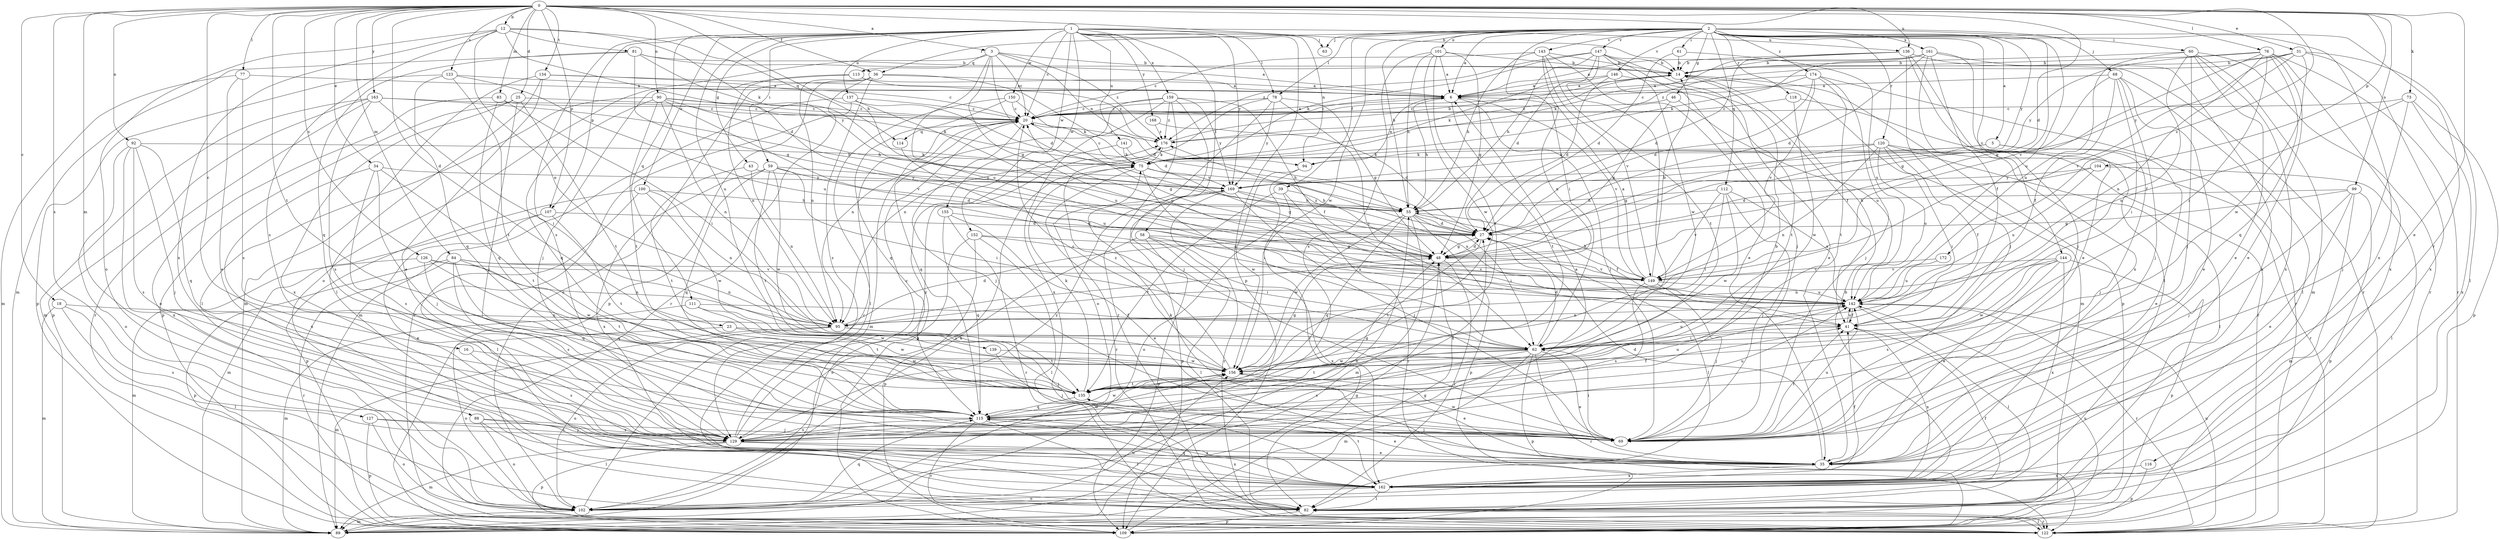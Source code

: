 strict digraph  {
0;
1;
2;
3;
5;
6;
12;
14;
16;
18;
20;
23;
25;
27;
31;
34;
35;
36;
39;
41;
43;
46;
48;
55;
58;
59;
60;
61;
62;
63;
68;
69;
73;
75;
76;
77;
78;
81;
82;
83;
84;
88;
89;
90;
92;
94;
95;
99;
100;
101;
102;
104;
107;
109;
111;
112;
113;
114;
115;
116;
118;
120;
122;
123;
126;
127;
129;
134;
135;
136;
137;
139;
141;
142;
143;
144;
146;
147;
149;
150;
152;
155;
156;
159;
161;
162;
163;
168;
169;
172;
174;
176;
0 -> 3  [label=a];
0 -> 12  [label=b];
0 -> 14  [label=b];
0 -> 16  [label=c];
0 -> 18  [label=c];
0 -> 23  [label=d];
0 -> 25  [label=d];
0 -> 27  [label=d];
0 -> 31  [label=e];
0 -> 34  [label=e];
0 -> 35  [label=e];
0 -> 36  [label=f];
0 -> 55  [label=h];
0 -> 73  [label=k];
0 -> 76  [label=l];
0 -> 77  [label=l];
0 -> 83  [label=m];
0 -> 84  [label=m];
0 -> 88  [label=m];
0 -> 90  [label=n];
0 -> 92  [label=n];
0 -> 99  [label=o];
0 -> 104  [label=p];
0 -> 107  [label=p];
0 -> 123  [label=s];
0 -> 126  [label=s];
0 -> 127  [label=s];
0 -> 134  [label=t];
0 -> 135  [label=t];
0 -> 136  [label=u];
0 -> 163  [label=y];
0 -> 172  [label=z];
1 -> 20  [label=c];
1 -> 43  [label=g];
1 -> 58  [label=i];
1 -> 59  [label=i];
1 -> 63  [label=j];
1 -> 78  [label=l];
1 -> 94  [label=n];
1 -> 100  [label=o];
1 -> 107  [label=p];
1 -> 109  [label=p];
1 -> 111  [label=q];
1 -> 129  [label=s];
1 -> 136  [label=u];
1 -> 137  [label=u];
1 -> 139  [label=u];
1 -> 141  [label=u];
1 -> 150  [label=w];
1 -> 152  [label=w];
1 -> 155  [label=w];
1 -> 159  [label=x];
1 -> 168  [label=y];
1 -> 169  [label=y];
2 -> 5  [label=a];
2 -> 6  [label=a];
2 -> 36  [label=f];
2 -> 39  [label=f];
2 -> 46  [label=g];
2 -> 55  [label=h];
2 -> 60  [label=i];
2 -> 61  [label=i];
2 -> 62  [label=i];
2 -> 63  [label=j];
2 -> 68  [label=j];
2 -> 78  [label=l];
2 -> 101  [label=o];
2 -> 112  [label=q];
2 -> 116  [label=r];
2 -> 118  [label=r];
2 -> 120  [label=r];
2 -> 142  [label=u];
2 -> 143  [label=v];
2 -> 144  [label=v];
2 -> 146  [label=v];
2 -> 147  [label=v];
2 -> 149  [label=v];
2 -> 156  [label=w];
2 -> 161  [label=x];
2 -> 162  [label=x];
2 -> 169  [label=y];
2 -> 174  [label=z];
3 -> 14  [label=b];
3 -> 20  [label=c];
3 -> 27  [label=d];
3 -> 48  [label=g];
3 -> 94  [label=n];
3 -> 102  [label=o];
3 -> 113  [label=q];
3 -> 142  [label=u];
3 -> 176  [label=z];
5 -> 35  [label=e];
5 -> 69  [label=j];
5 -> 75  [label=k];
5 -> 94  [label=n];
6 -> 20  [label=c];
6 -> 55  [label=h];
6 -> 69  [label=j];
6 -> 94  [label=n];
6 -> 135  [label=t];
6 -> 149  [label=v];
12 -> 27  [label=d];
12 -> 75  [label=k];
12 -> 81  [label=l];
12 -> 95  [label=n];
12 -> 102  [label=o];
12 -> 114  [label=q];
12 -> 129  [label=s];
12 -> 162  [label=x];
14 -> 6  [label=a];
14 -> 89  [label=m];
14 -> 109  [label=p];
14 -> 176  [label=z];
16 -> 129  [label=s];
16 -> 156  [label=w];
18 -> 82  [label=l];
18 -> 89  [label=m];
18 -> 95  [label=n];
18 -> 129  [label=s];
20 -> 6  [label=a];
20 -> 48  [label=g];
20 -> 69  [label=j];
20 -> 89  [label=m];
20 -> 114  [label=q];
20 -> 115  [label=q];
20 -> 176  [label=z];
23 -> 62  [label=i];
23 -> 102  [label=o];
23 -> 156  [label=w];
25 -> 20  [label=c];
25 -> 69  [label=j];
25 -> 109  [label=p];
25 -> 135  [label=t];
25 -> 162  [label=x];
27 -> 48  [label=g];
27 -> 82  [label=l];
27 -> 135  [label=t];
31 -> 14  [label=b];
31 -> 82  [label=l];
31 -> 149  [label=v];
31 -> 156  [label=w];
31 -> 162  [label=x];
31 -> 169  [label=y];
31 -> 176  [label=z];
34 -> 69  [label=j];
34 -> 129  [label=s];
34 -> 135  [label=t];
34 -> 162  [label=x];
34 -> 169  [label=y];
35 -> 27  [label=d];
35 -> 75  [label=k];
35 -> 162  [label=x];
36 -> 6  [label=a];
36 -> 27  [label=d];
36 -> 95  [label=n];
36 -> 102  [label=o];
36 -> 109  [label=p];
36 -> 122  [label=r];
36 -> 129  [label=s];
39 -> 55  [label=h];
39 -> 102  [label=o];
39 -> 122  [label=r];
39 -> 135  [label=t];
41 -> 62  [label=i];
41 -> 142  [label=u];
41 -> 162  [label=x];
43 -> 95  [label=n];
43 -> 135  [label=t];
43 -> 169  [label=y];
46 -> 20  [label=c];
46 -> 48  [label=g];
46 -> 142  [label=u];
48 -> 27  [label=d];
48 -> 82  [label=l];
48 -> 149  [label=v];
48 -> 176  [label=z];
55 -> 27  [label=d];
55 -> 41  [label=f];
55 -> 62  [label=i];
55 -> 89  [label=m];
55 -> 109  [label=p];
55 -> 115  [label=q];
55 -> 156  [label=w];
58 -> 48  [label=g];
58 -> 82  [label=l];
58 -> 109  [label=p];
58 -> 129  [label=s];
58 -> 142  [label=u];
58 -> 162  [label=x];
59 -> 27  [label=d];
59 -> 62  [label=i];
59 -> 115  [label=q];
59 -> 135  [label=t];
59 -> 156  [label=w];
59 -> 162  [label=x];
59 -> 169  [label=y];
60 -> 14  [label=b];
60 -> 35  [label=e];
60 -> 41  [label=f];
60 -> 69  [label=j];
60 -> 89  [label=m];
60 -> 122  [label=r];
60 -> 142  [label=u];
60 -> 162  [label=x];
61 -> 14  [label=b];
61 -> 27  [label=d];
61 -> 142  [label=u];
62 -> 27  [label=d];
62 -> 35  [label=e];
62 -> 89  [label=m];
62 -> 109  [label=p];
62 -> 122  [label=r];
62 -> 129  [label=s];
62 -> 135  [label=t];
62 -> 142  [label=u];
62 -> 156  [label=w];
68 -> 6  [label=a];
68 -> 35  [label=e];
68 -> 41  [label=f];
68 -> 48  [label=g];
68 -> 62  [label=i];
68 -> 69  [label=j];
68 -> 82  [label=l];
69 -> 41  [label=f];
69 -> 62  [label=i];
69 -> 142  [label=u];
69 -> 156  [label=w];
73 -> 20  [label=c];
73 -> 69  [label=j];
73 -> 109  [label=p];
73 -> 142  [label=u];
73 -> 162  [label=x];
75 -> 20  [label=c];
75 -> 48  [label=g];
75 -> 62  [label=i];
75 -> 122  [label=r];
75 -> 169  [label=y];
76 -> 14  [label=b];
76 -> 35  [label=e];
76 -> 48  [label=g];
76 -> 62  [label=i];
76 -> 95  [label=n];
76 -> 115  [label=q];
76 -> 122  [label=r];
76 -> 162  [label=x];
76 -> 169  [label=y];
77 -> 6  [label=a];
77 -> 35  [label=e];
77 -> 89  [label=m];
77 -> 129  [label=s];
78 -> 20  [label=c];
78 -> 48  [label=g];
78 -> 62  [label=i];
78 -> 95  [label=n];
78 -> 102  [label=o];
78 -> 169  [label=y];
81 -> 6  [label=a];
81 -> 14  [label=b];
81 -> 48  [label=g];
81 -> 89  [label=m];
81 -> 115  [label=q];
81 -> 169  [label=y];
82 -> 109  [label=p];
82 -> 122  [label=r];
83 -> 20  [label=c];
83 -> 62  [label=i];
83 -> 102  [label=o];
83 -> 115  [label=q];
84 -> 95  [label=n];
84 -> 109  [label=p];
84 -> 115  [label=q];
84 -> 122  [label=r];
84 -> 129  [label=s];
84 -> 149  [label=v];
84 -> 156  [label=w];
88 -> 69  [label=j];
88 -> 82  [label=l];
88 -> 102  [label=o];
88 -> 129  [label=s];
89 -> 48  [label=g];
89 -> 156  [label=w];
90 -> 20  [label=c];
90 -> 55  [label=h];
90 -> 75  [label=k];
90 -> 82  [label=l];
90 -> 95  [label=n];
90 -> 115  [label=q];
90 -> 135  [label=t];
90 -> 149  [label=v];
92 -> 69  [label=j];
92 -> 75  [label=k];
92 -> 102  [label=o];
92 -> 115  [label=q];
92 -> 129  [label=s];
92 -> 162  [label=x];
94 -> 82  [label=l];
94 -> 156  [label=w];
95 -> 27  [label=d];
95 -> 69  [label=j];
95 -> 89  [label=m];
95 -> 102  [label=o];
95 -> 135  [label=t];
99 -> 35  [label=e];
99 -> 48  [label=g];
99 -> 55  [label=h];
99 -> 69  [label=j];
99 -> 89  [label=m];
99 -> 109  [label=p];
100 -> 55  [label=h];
100 -> 82  [label=l];
100 -> 95  [label=n];
100 -> 109  [label=p];
100 -> 156  [label=w];
101 -> 6  [label=a];
101 -> 14  [label=b];
101 -> 48  [label=g];
101 -> 55  [label=h];
101 -> 129  [label=s];
101 -> 135  [label=t];
101 -> 156  [label=w];
102 -> 14  [label=b];
102 -> 20  [label=c];
102 -> 41  [label=f];
102 -> 55  [label=h];
102 -> 75  [label=k];
102 -> 89  [label=m];
102 -> 115  [label=q];
104 -> 27  [label=d];
104 -> 82  [label=l];
104 -> 142  [label=u];
104 -> 169  [label=y];
107 -> 27  [label=d];
107 -> 35  [label=e];
107 -> 89  [label=m];
107 -> 135  [label=t];
109 -> 48  [label=g];
109 -> 142  [label=u];
111 -> 41  [label=f];
111 -> 89  [label=m];
111 -> 135  [label=t];
111 -> 156  [label=w];
112 -> 55  [label=h];
112 -> 62  [label=i];
112 -> 69  [label=j];
112 -> 142  [label=u];
112 -> 149  [label=v];
112 -> 156  [label=w];
113 -> 6  [label=a];
113 -> 69  [label=j];
113 -> 95  [label=n];
113 -> 176  [label=z];
114 -> 142  [label=u];
115 -> 14  [label=b];
115 -> 35  [label=e];
115 -> 48  [label=g];
115 -> 69  [label=j];
115 -> 82  [label=l];
115 -> 122  [label=r];
115 -> 129  [label=s];
115 -> 142  [label=u];
115 -> 156  [label=w];
115 -> 162  [label=x];
116 -> 109  [label=p];
116 -> 162  [label=x];
118 -> 20  [label=c];
118 -> 122  [label=r];
118 -> 156  [label=w];
120 -> 41  [label=f];
120 -> 48  [label=g];
120 -> 62  [label=i];
120 -> 75  [label=k];
120 -> 82  [label=l];
120 -> 95  [label=n];
120 -> 122  [label=r];
120 -> 142  [label=u];
122 -> 82  [label=l];
122 -> 142  [label=u];
123 -> 6  [label=a];
123 -> 109  [label=p];
123 -> 115  [label=q];
123 -> 135  [label=t];
123 -> 142  [label=u];
126 -> 89  [label=m];
126 -> 95  [label=n];
126 -> 115  [label=q];
126 -> 135  [label=t];
126 -> 149  [label=v];
127 -> 69  [label=j];
127 -> 102  [label=o];
127 -> 109  [label=p];
127 -> 129  [label=s];
129 -> 6  [label=a];
129 -> 20  [label=c];
129 -> 27  [label=d];
129 -> 35  [label=e];
129 -> 89  [label=m];
129 -> 109  [label=p];
129 -> 156  [label=w];
129 -> 162  [label=x];
129 -> 169  [label=y];
129 -> 176  [label=z];
134 -> 6  [label=a];
134 -> 20  [label=c];
134 -> 35  [label=e];
134 -> 82  [label=l];
134 -> 89  [label=m];
135 -> 41  [label=f];
135 -> 75  [label=k];
135 -> 115  [label=q];
135 -> 142  [label=u];
136 -> 14  [label=b];
136 -> 27  [label=d];
136 -> 69  [label=j];
136 -> 75  [label=k];
136 -> 82  [label=l];
136 -> 122  [label=r];
136 -> 162  [label=x];
137 -> 20  [label=c];
137 -> 27  [label=d];
137 -> 89  [label=m];
137 -> 122  [label=r];
137 -> 142  [label=u];
139 -> 69  [label=j];
139 -> 156  [label=w];
141 -> 55  [label=h];
141 -> 75  [label=k];
141 -> 109  [label=p];
142 -> 41  [label=f];
142 -> 82  [label=l];
142 -> 95  [label=n];
142 -> 122  [label=r];
143 -> 14  [label=b];
143 -> 20  [label=c];
143 -> 35  [label=e];
143 -> 55  [label=h];
143 -> 95  [label=n];
143 -> 135  [label=t];
143 -> 149  [label=v];
144 -> 35  [label=e];
144 -> 95  [label=n];
144 -> 109  [label=p];
144 -> 129  [label=s];
144 -> 149  [label=v];
144 -> 156  [label=w];
144 -> 162  [label=x];
146 -> 6  [label=a];
146 -> 27  [label=d];
146 -> 41  [label=f];
146 -> 75  [label=k];
146 -> 135  [label=t];
147 -> 14  [label=b];
147 -> 27  [label=d];
147 -> 35  [label=e];
147 -> 55  [label=h];
147 -> 62  [label=i];
147 -> 69  [label=j];
147 -> 75  [label=k];
147 -> 156  [label=w];
147 -> 176  [label=z];
149 -> 6  [label=a];
149 -> 14  [label=b];
149 -> 20  [label=c];
149 -> 55  [label=h];
149 -> 69  [label=j];
149 -> 129  [label=s];
149 -> 142  [label=u];
150 -> 20  [label=c];
150 -> 75  [label=k];
150 -> 82  [label=l];
150 -> 115  [label=q];
152 -> 48  [label=g];
152 -> 62  [label=i];
152 -> 82  [label=l];
152 -> 102  [label=o];
152 -> 109  [label=p];
155 -> 27  [label=d];
155 -> 35  [label=e];
155 -> 115  [label=q];
155 -> 122  [label=r];
156 -> 20  [label=c];
156 -> 35  [label=e];
156 -> 48  [label=g];
156 -> 135  [label=t];
156 -> 176  [label=z];
159 -> 20  [label=c];
159 -> 41  [label=f];
159 -> 69  [label=j];
159 -> 95  [label=n];
159 -> 122  [label=r];
159 -> 162  [label=x];
159 -> 169  [label=y];
159 -> 176  [label=z];
161 -> 6  [label=a];
161 -> 14  [label=b];
161 -> 27  [label=d];
161 -> 35  [label=e];
161 -> 41  [label=f];
161 -> 69  [label=j];
161 -> 75  [label=k];
161 -> 162  [label=x];
162 -> 41  [label=f];
162 -> 82  [label=l];
162 -> 102  [label=o];
162 -> 115  [label=q];
162 -> 135  [label=t];
163 -> 20  [label=c];
163 -> 55  [label=h];
163 -> 62  [label=i];
163 -> 89  [label=m];
163 -> 109  [label=p];
163 -> 122  [label=r];
163 -> 129  [label=s];
168 -> 27  [label=d];
168 -> 176  [label=z];
169 -> 55  [label=h];
169 -> 69  [label=j];
169 -> 109  [label=p];
169 -> 122  [label=r];
169 -> 142  [label=u];
172 -> 142  [label=u];
172 -> 149  [label=v];
174 -> 6  [label=a];
174 -> 20  [label=c];
174 -> 27  [label=d];
174 -> 69  [label=j];
174 -> 122  [label=r];
174 -> 135  [label=t];
174 -> 149  [label=v];
176 -> 14  [label=b];
176 -> 75  [label=k];
}
